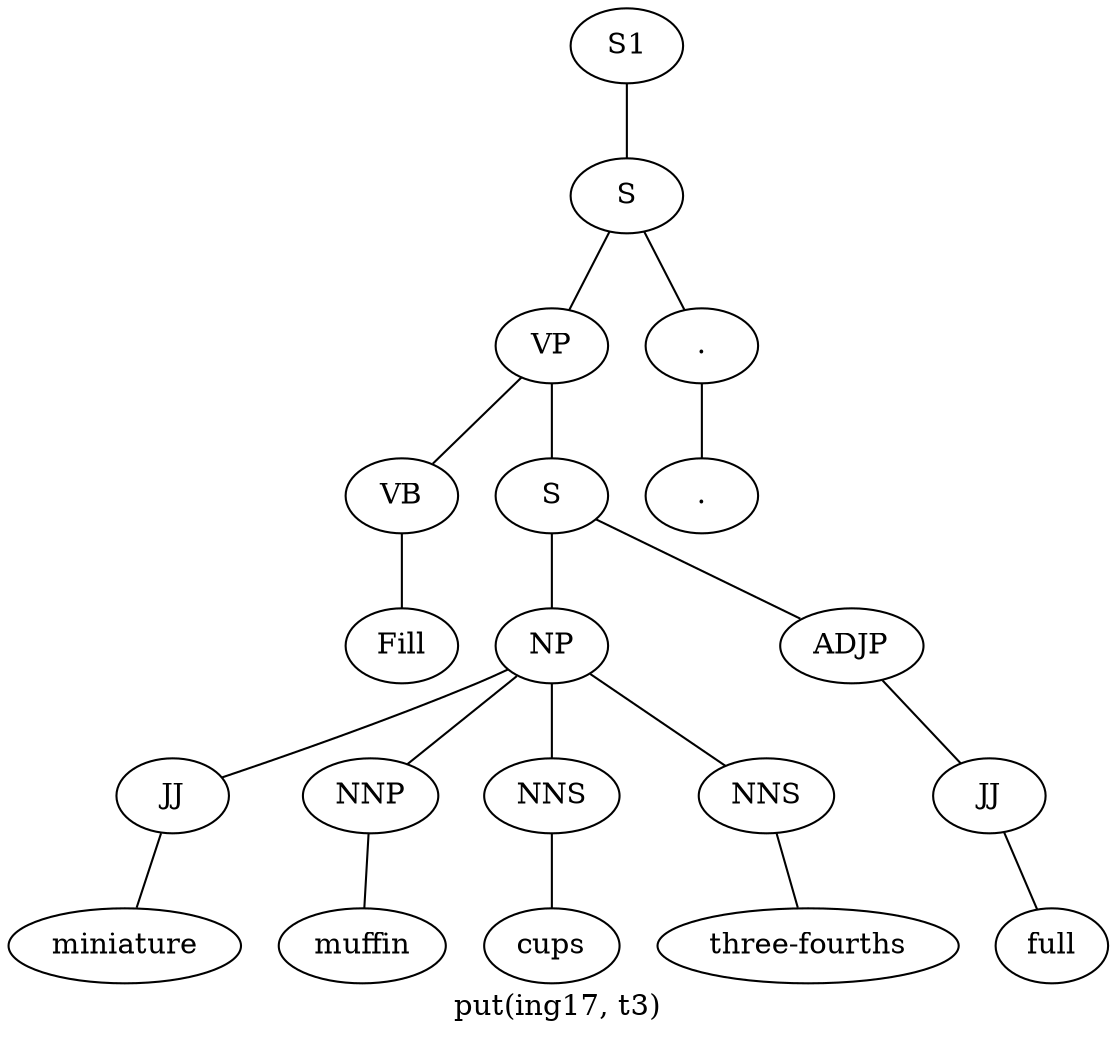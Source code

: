 graph SyntaxGraph {
	label = "put(ing17, t3)";
	Node0 [label="S1"];
	Node1 [label="S"];
	Node2 [label="VP"];
	Node3 [label="VB"];
	Node4 [label="Fill"];
	Node5 [label="S"];
	Node6 [label="NP"];
	Node7 [label="JJ"];
	Node8 [label="miniature"];
	Node9 [label="NNP"];
	Node10 [label="muffin"];
	Node11 [label="NNS"];
	Node12 [label="cups"];
	Node13 [label="NNS"];
	Node14 [label="three-fourths"];
	Node15 [label="ADJP"];
	Node16 [label="JJ"];
	Node17 [label="full"];
	Node18 [label="."];
	Node19 [label="."];

	Node0 -- Node1;
	Node1 -- Node2;
	Node1 -- Node18;
	Node2 -- Node3;
	Node2 -- Node5;
	Node3 -- Node4;
	Node5 -- Node6;
	Node5 -- Node15;
	Node6 -- Node7;
	Node6 -- Node9;
	Node6 -- Node11;
	Node6 -- Node13;
	Node7 -- Node8;
	Node9 -- Node10;
	Node11 -- Node12;
	Node13 -- Node14;
	Node15 -- Node16;
	Node16 -- Node17;
	Node18 -- Node19;
}
